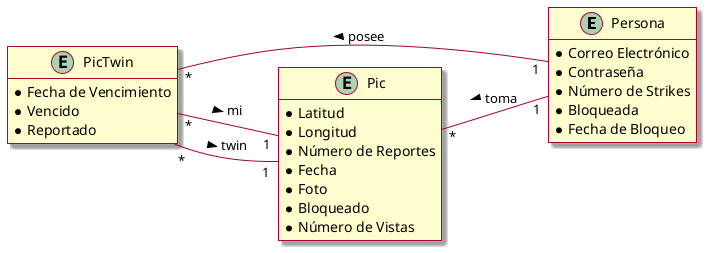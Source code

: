 @startuml
skin rose
hide empty method
left to right direction

entity Persona {
    * Correo Electrónico
    * Contraseña
    * Número de Strikes
    * Bloqueada
    * Fecha de Bloqueo
}

entity Pic {
    * Latitud
    * Longitud
    * Número de Reportes
    * Fecha
    * Foto
    * Bloqueado
    * Número de Vistas
}
Pic "*" -- "1" Persona: < toma

entity PicTwin {
    * Fecha de Vencimiento
    * Vencido
    * Reportado
}
PicTwin "*" -- "1" Pic: > mi
PicTwin "*" -- "1" Pic: > twin
PicTwin "*" -- "1" Persona: < posee

@enduml